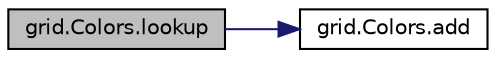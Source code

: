 digraph "grid.Colors.lookup"
{
 // LATEX_PDF_SIZE
  edge [fontname="Helvetica",fontsize="10",labelfontname="Helvetica",labelfontsize="10"];
  node [fontname="Helvetica",fontsize="10",shape=record];
  rankdir="LR";
  Node1 [label="grid.Colors.lookup",height=0.2,width=0.4,color="black", fillcolor="grey75", style="filled", fontcolor="black",tooltip="Lookup name."];
  Node1 -> Node2 [color="midnightblue",fontsize="10",style="solid",fontname="Helvetica"];
  Node2 [label="grid.Colors.add",height=0.2,width=0.4,color="black", fillcolor="white", style="filled",URL="$classgrid_1_1_colors.html#aba358b4a1020a4f8e3a035585a0ffb63",tooltip="Add."];
}
